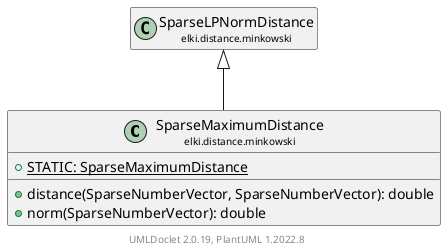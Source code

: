 @startuml
    remove .*\.(Instance|Par|Parameterizer|Factory)$
    set namespaceSeparator none
    hide empty fields
    hide empty methods

    class "<size:14>SparseMaximumDistance\n<size:10>elki.distance.minkowski" as elki.distance.minkowski.SparseMaximumDistance [[SparseMaximumDistance.html]] {
        {static} +STATIC: SparseMaximumDistance
        +distance(SparseNumberVector, SparseNumberVector): double
        +norm(SparseNumberVector): double
    }

    class "<size:14>SparseLPNormDistance\n<size:10>elki.distance.minkowski" as elki.distance.minkowski.SparseLPNormDistance [[SparseLPNormDistance.html]]
    class "<size:14>SparseMaximumDistance.Par\n<size:10>elki.distance.minkowski" as elki.distance.minkowski.SparseMaximumDistance.Par [[SparseMaximumDistance.Par.html]]

    elki.distance.minkowski.SparseLPNormDistance <|-- elki.distance.minkowski.SparseMaximumDistance
    elki.distance.minkowski.SparseMaximumDistance +-- elki.distance.minkowski.SparseMaximumDistance.Par

    center footer UMLDoclet 2.0.19, PlantUML 1.2022.8
@enduml
